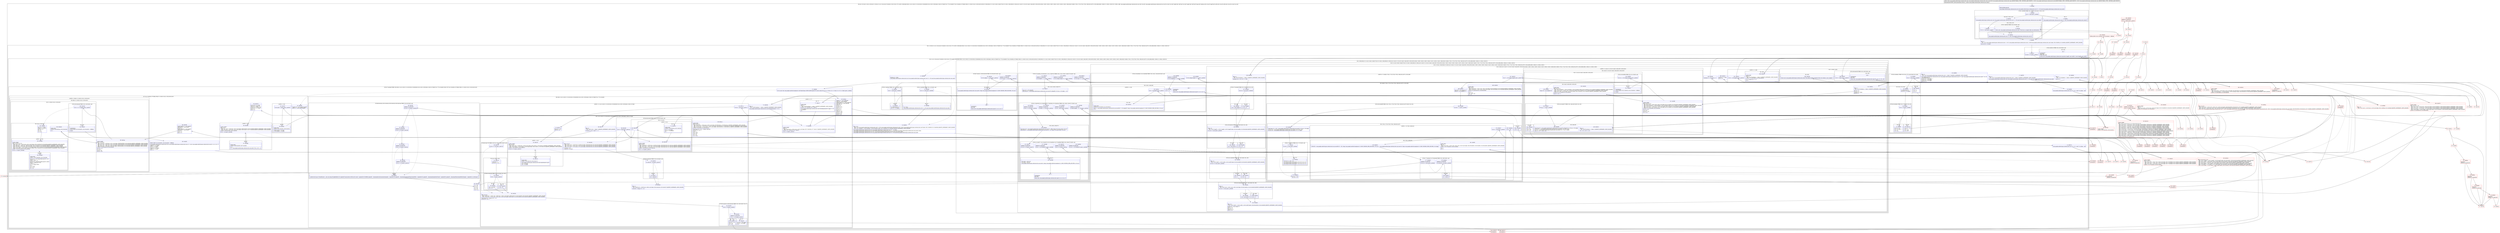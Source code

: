 digraph "CFG forcom.google.android.gms.internal.ads.zzom.zza(Lcom\/google\/android\/gms\/internal\/ads\/zzpa;Lcom\/google\/android\/gms\/internal\/ads\/zzok;Lcom\/google\/android\/gms\/internal\/ads\/zznr;)Lcom\/google\/android\/gms\/internal\/ads\/zzpc;" {
subgraph cluster_Region_712485368 {
label = "R(4:0|(1:2)(2:6|(2:(1:9)|(1:10)))|3|(2:(1:235)|(12:11|(1:13)|14|15|17|18|20|(1:22)|(2:25|(1:27)(1:46))(1:206)|36|(6:38|(11:41|(1:43)|(2:(1:51)|52)|53|(1:55)|56|59|(2:61|(1:63)(1:205))|64|(1:204)(1:67)|68)|72|(1:77)|(1:84)|85)(7:91|(1:94)|95|(1:97)|98|(2:99|(2:(1:218)|(3:101|(1:103)|104)))|105)|(2:(2:90|236)|(2:(2:112|(2:120|(2:128|237)))|(2:(3:133|(1:136)|238)|(13:139|141|(2:142|(2:(1:221)|(3:144|(2:146|149)(1:203)|150)))|156|(1:158)(1:183)|(1:160)(1:184)|(1:162)(1:185)|(1:164)(1:186)|165|(3:168|(5:170|(1:172)|173|(3:176|(1:180)|181)|187)(1:202)|188)|189|(1:196)|(2:(1:239)|(1:200))))))))) | DECL_VAR: com.google.android.gms.internal.ads.zzoo null, int null, com.google.android.gms.internal.ads.zzst null, int null, int null, long[] null, int[] null, int null, long[] null, int[] null, long null, boolean null, int null, long[] null, int[] null, int null, int[] null, int null, int null, int null\l";
node [shape=record,color=blue];
Node_0 [shape=record,label="{0\:\ 0x0000|MTH_ENTER_BLOCK\l|com.google.android.gms.internal.ads.zzol com.google.android.gms.internal.ads.zzol r3 = r34.zzay(com.google.android.gms.internal.ads.zzoj.zzalw)\l}"];
subgraph cluster_IfRegion_1961831278 {
label = "IF [B:1:0x0008] THEN: R(1:2) ELSE: R(2:6|(2:(1:9)|(1:10)))";
node [shape=record,color=blue];
Node_1 [shape=record,label="{1\:\ 0x0008|if (r3 != null) goto L_0x000a\l}"];
subgraph cluster_Region_840078583 {
label = "R(1:2)";
node [shape=record,color=blue];
Node_2 [shape=record,label="{2\:\ 0x000a|com.google.android.gms.internal.ads.zzoq r2 = new com.google.android.gms.internal.ads.zzoq(r3)\l}"];
}
subgraph cluster_Region_1125926680 {
label = "R(2:6|(2:(1:9)|(1:10)))";
node [shape=record,color=blue];
Node_6 [shape=record,label="{6\:\ 0x0028|com.google.android.gms.internal.ads.zzol com.google.android.gms.internal.ads.zzol r3 = r34.zzay(com.google.android.gms.internal.ads.zzoj.zzbdd)\l}"];
subgraph cluster_Region_1025648268 {
label = "R(2:(1:9)|(1:10))";
node [shape=record,color=blue];
subgraph cluster_IfRegion_1412636394 {
label = "IF [B:7:0x0030] THEN: R(1:9) ELSE: null";
node [shape=record,color=blue];
Node_7 [shape=record,label="{7\:\ 0x0030|if (r3 == null) goto L_0x0032\l}"];
subgraph cluster_Region_276182781 {
label = "R(1:9)";
node [shape=record,color=blue];
Node_9 [shape=record,label="{9\:\ 0x0039|throw new com.google.android.gms.internal.ads.zzlm(\"Track has no sample table size information\")\l}"];
}
}
subgraph cluster_Region_1502280537 {
label = "R(1:10)";
node [shape=record,color=blue];
Node_10 [shape=record,label="{10\:\ 0x003a|com.google.android.gms.internal.ads.zzor r2 = new com.google.android.gms.internal.ads.zzor(r3)\l}"];
}
}
}
}
Node_3 [shape=record,label="{3\:\ 0x000f|PHI: r2 \l  PHI: (r2v4 com.google.android.gms.internal.ads.zzoo) = (r2v2 com.google.android.gms.internal.ads.zzoo), (r2v68 com.google.android.gms.internal.ads.zzoo) binds: [B:10:0x003a, B:2:0x000a] A[DONT_GENERATE, DONT_INLINE]\l|int int r28 = r2.zzim()\l}"];
subgraph cluster_Region_267835697 {
label = "R(2:(1:235)|(12:11|(1:13)|14|15|17|18|20|(1:22)|(2:25|(1:27)(1:46))(1:206)|36|(6:38|(11:41|(1:43)|(2:(1:51)|52)|53|(1:55)|56|59|(2:61|(1:63)(1:205))|64|(1:204)(1:67)|68)|72|(1:77)|(1:84)|85)(7:91|(1:94)|95|(1:97)|98|(2:99|(2:(1:218)|(3:101|(1:103)|104)))|105)|(2:(2:90|236)|(2:(2:112|(2:120|(2:128|237)))|(2:(3:133|(1:136)|238)|(13:139|141|(2:142|(2:(1:221)|(3:144|(2:146|149)(1:203)|150)))|156|(1:158)(1:183)|(1:160)(1:184)|(1:162)(1:185)|(1:164)(1:186)|165|(3:168|(5:170|(1:172)|173|(3:176|(1:180)|181)|187)(1:202)|188)|189|(1:196)|(2:(1:239)|(1:200))))))))";
node [shape=record,color=blue];
subgraph cluster_IfRegion_2140760499 {
label = "IF [B:4:0x0013] THEN: R(1:235) ELSE: null";
node [shape=record,color=blue];
Node_4 [shape=record,label="{4\:\ 0x0013|if (r28 == 0) goto L_0x0015\l}"];
subgraph cluster_Region_1359152830 {
label = "R(1:235)";
node [shape=record,color=blue];
Node_235 [shape=record,label="{235\:\ ?|SYNTHETIC\lRETURN\lORIG_RETURN\l|return new com.google.android.gms.internal.ads.zzpc(new long[0], new int[0], 0, new long[0], new int[0])\l}"];
}
}
subgraph cluster_Region_682234715 {
label = "R(12:11|(1:13)|14|15|17|18|20|(1:22)|(2:25|(1:27)(1:46))(1:206)|36|(6:38|(11:41|(1:43)|(2:(1:51)|52)|53|(1:55)|56|59|(2:61|(1:63)(1:205))|64|(1:204)(1:67)|68)|72|(1:77)|(1:84)|85)(7:91|(1:94)|95|(1:97)|98|(2:99|(2:(1:218)|(3:101|(1:103)|104)))|105)|(2:(2:90|236)|(2:(2:112|(2:120|(2:128|237)))|(2:(3:133|(1:136)|238)|(13:139|141|(2:142|(2:(1:221)|(3:144|(2:146|149)(1:203)|150)))|156|(1:158)(1:183)|(1:160)(1:184)|(1:162)(1:185)|(1:164)(1:186)|165|(3:168|(5:170|(1:172)|173|(3:176|(1:180)|181)|187)(1:202)|188)|189|(1:196)|(2:(1:239)|(1:200)))))))";
node [shape=record,color=blue];
Node_11 [shape=record,label="{11\:\ 0x0040|boolean r4 = false\lcom.google.android.gms.internal.ads.zzol com.google.android.gms.internal.ads.zzol r3 = r34.zzay(com.google.android.gms.internal.ads.zzoj.zzalx)\l}"];
subgraph cluster_IfRegion_539082372 {
label = "IF [B:12:0x0049] THEN: R(1:13) ELSE: null";
node [shape=record,color=blue];
Node_12 [shape=record,label="{12\:\ 0x0049|if (r3 == null) goto L_0x004b\l}"];
subgraph cluster_Region_278960572 {
label = "R(1:13)";
node [shape=record,color=blue];
Node_13 [shape=record,label="{13\:\ 0x004b|r4 = true\lcom.google.android.gms.internal.ads.zzol r3 = r34.zzay(com.google.android.gms.internal.ads.zzoj.zzaly)\l}"];
}
}
Node_14 [shape=record,label="{14\:\ 0x0054|PHI: r3 r4 \l  PHI: (r3v5 com.google.android.gms.internal.ads.zzol) = (r3v4 com.google.android.gms.internal.ads.zzol), (r3v55 com.google.android.gms.internal.ads.zzol) binds: [B:12:0x0049, B:13:0x004b] A[DONT_GENERATE, DONT_INLINE]\l  PHI: (r4v1 boolean) = (r4v0 boolean), (r4v40 boolean) binds: [B:12:0x0049, B:13:0x004b] A[DONT_GENERATE, DONT_INLINE]\l|com.google.android.gms.internal.ads.zzst com.google.android.gms.internal.ads.zzst r6 = r3.zzbea\lcom.google.android.gms.internal.ads.zzst com.google.android.gms.internal.ads.zzst r7 = r34.zzay(com.google.android.gms.internal.ads.zzoj.zzalv).zzbea\lcom.google.android.gms.internal.ads.zzst r29 = r34.zzay(com.google.android.gms.internal.ads.zzoj.zzals).zzbea\lcom.google.android.gms.internal.ads.zzol com.google.android.gms.internal.ads.zzol r3 = r34.zzay(com.google.android.gms.internal.ads.zzoj.zzalt)\l}"];
Node_15 [shape=record,label="{15\:\ 0x0074|com.google.android.gms.internal.ads.zzst r3 = r3 != null ? r3.zzbea : null\l}"];
Node_17 [shape=record,label="{17\:\ 0x0078|PHI: r3 \l  PHI: (r3v13 com.google.android.gms.internal.ads.zzst) =  binds: [] A[DONT_GENERATE, DONT_INLINE]\l|com.google.android.gms.internal.ads.zzol com.google.android.gms.internal.ads.zzol r5 = r34.zzay(com.google.android.gms.internal.ads.zzoj.zzalu)\l}"];
Node_18 [shape=record,label="{18\:\ 0x0080|com.google.android.gms.internal.ads.zzst r5 = r5 != null ? r5.zzbea : null\l}"];
Node_20 [shape=record,label="{20\:\ 0x0084|PHI: r5 \l  PHI: (r5v3 com.google.android.gms.internal.ads.zzst) =  binds: [] A[DONT_GENERATE, DONT_INLINE]\l|com.google.android.gms.internal.ads.zzon com.google.android.gms.internal.ads.zzon r0 = new com.google.android.gms.internal.ads.zzon(r7, r6, r4)\lr29.setPosition(12)\lint int r23 = r29.zzgg() \- 1\lint int r22 = r29.zzgg()\lint int r19 = r29.zzgg()\lint r13 = 0\l}"];
subgraph cluster_IfRegion_327533268 {
label = "IF [B:21:0x00a4] THEN: R(1:22) ELSE: null";
node [shape=record,color=blue];
Node_21 [shape=record,label="{21\:\ 0x00a4|if (r5 != null) goto L_0x00a6\l}"];
subgraph cluster_Region_1311565084 {
label = "R(1:22)";
node [shape=record,color=blue];
Node_22 [shape=record,label="{22\:\ 0x00a6|r5.setPosition(12)\lint r13 = r5.zzgg()\l}"];
}
}
subgraph cluster_IfRegion_356687764 {
label = "IF [B:24:0x00b1] THEN: R(2:25|(1:27)(1:46)) ELSE: R(1:206)";
node [shape=record,color=blue];
Node_24 [shape=record,label="{24\:\ 0x00b1|if (r3 != null) goto L_0x00b3\l}"];
subgraph cluster_Region_20679161 {
label = "R(2:25|(1:27)(1:46))";
node [shape=record,color=blue];
Node_25 [shape=record,label="{25\:\ 0x00b3|r3.setPosition(12)\lint int r4 = r3.zzgg()\l}"];
subgraph cluster_IfRegion_1622255807 {
label = "IF [B:26:0x00bc] THEN: R(1:27) ELSE: R(1:46)";
node [shape=record,color=blue];
Node_26 [shape=record,label="{26\:\ 0x00bc|if (r4 \> 0) goto L_0x00be\l}"];
subgraph cluster_Region_751026884 {
label = "R(1:27)";
node [shape=record,color=blue];
Node_27 [shape=record,label="{27\:\ 0x00be|int r32 = r4\lr4 = r3.zzgg() \- 1\lr6 = r3\lr3 = r32\l}"];
}
subgraph cluster_Region_1407916294 {
label = "R(1:46)";
node [shape=record,color=blue];
Node_46 [shape=record,label="{46\:\ 0x013e|int r32 = r4\lr4 = \-1\lr6 = null\lr3 = r32\l}"];
}
}
}
subgraph cluster_Region_305811768 {
label = "R(1:206)";
node [shape=record,color=blue];
Node_206 [shape=record,label="{206\:\ 0x055d|r4 = \-1\lr6 = r3\lr3 = 0\l}"];
}
}
Node_36 [shape=record,label="{36\:\ 0x00e5|PHI: r7 \l  PHI: (r7v3 boolean) =  binds: [] A[DONT_GENERATE, DONT_INLINE]\l|int r8 = 0\l}"];
subgraph cluster_IfRegion_815614408 {
label = "IF [B:37:0x00e8] THEN: R(6:38|(11:41|(1:43)|(2:(1:51)|52)|53|(1:55)|56|59|(2:61|(1:63)(1:205))|64|(1:204)(1:67)|68)|72|(1:77)|(1:84)|85) ELSE: R(7:91|(1:94)|95|(1:97)|98|(2:99|(2:(1:218)|(3:101|(1:103)|104)))|105)";
node [shape=record,color=blue];
Node_37 [shape=record,label="{37\:\ 0x00e8|if ((r2.zzio() && com.google.android.exoplayer2.util.MimeTypes.AUDIO_RAW.equals(r33.zzaue.zzatq) && r23 == 0 && r13 == 0 && r3 == 0) == false) goto L_0x00ea\l}"];
subgraph cluster_Region_1578948063 {
label = "R(6:38|(11:41|(1:43)|(2:(1:51)|52)|53|(1:55)|56|59|(2:61|(1:63)(1:205))|64|(1:204)(1:67)|68)|72|(1:77)|(1:84)|85)";
node [shape=record,color=blue];
Node_38 [shape=record,label="{38\:\ 0x00ea|long[] r17 = new long[r28]\lint[] r16 = new int[r28]\llong[] long[] r15 = new long[r28]\lint[] int[] r14 = new int[r28]\llong r20 = 0\lint r9 = 0\lint r24 = 0\lint r25 = r22\lint r7 = 0\lint r18 = r3\lint r3 = 0\llong r12 = 0\lint r10 = r19\lint r11 = r23\lint r19 = r4\lint r4 = r13\l}"];
subgraph cluster_LoopRegion_303322296 {
label = "LOOP:0: (11:41|(1:43)|(2:(1:51)|52)|53|(1:55)|56|59|(2:61|(1:63)(1:205))|64|(1:204)(1:67)|68)";
node [shape=record,color=blue];
Node_40 [shape=record,label="{40\:\ 0x011a|if (r24 \< r28) goto L_0x011c\l}"];
subgraph cluster_Region_143938950 {
label = "R(11:41|(1:43)|(2:(1:51)|52)|53|(1:55)|56|59|(2:61|(1:63)(1:205))|64|(1:204)(1:67)|68)";
node [shape=record,color=blue];
Node_41 [shape=record,label="{41\:\ 0x011c|long r22 = r20\lint r20 = r9\l}"];
subgraph cluster_LoopRegion_1671831575 {
label = "LOOP:1: (1:43)";
node [shape=record,color=blue];
Node_42 [shape=record,label="{42\:\ 0x0120|LOOP_START\lPHI: r20 r22 \l  PHI: (r20v7 int) = (r20v6 int), (r20v10 int) binds: [B:41:0x011c, B:43:0x0122] A[DONT_GENERATE, DONT_INLINE]\l  PHI: (r22v6 long) = (r22v5 long), (r22v8 long) binds: [B:41:0x011c, B:43:0x0122] A[DONT_GENERATE, DONT_INLINE]\lLOOP:1: B:42:0x0120\-\>B:43:0x0122\l|if (r20 == 0) goto L_0x0122\l}"];
subgraph cluster_Region_674959813 {
label = "R(1:43)";
node [shape=record,color=blue];
Node_43 [shape=record,label="{43\:\ 0x0122|LOOP_END\lLOOP:1: B:42:0x0120\-\>B:43:0x0122\l|com.google.android.gms.internal.ads.zzsk.checkState(r0.zzil())\lr22 = r0.zzajx\lr20 = r0.zzbei\l}"];
}
}
subgraph cluster_IfRegion_2093734911 {
label = "IF [B:48:0x0148] THEN: R(2:(1:51)|52) ELSE: null";
node [shape=record,color=blue];
Node_48 [shape=record,label="{48\:\ 0x0148|if (r5 != null) goto L_0x014a\l}"];
subgraph cluster_Region_572645446 {
label = "R(2:(1:51)|52)";
node [shape=record,color=blue];
subgraph cluster_LoopRegion_411717933 {
label = "LOOP:2: (1:51)";
node [shape=record,color=blue];
Node_49 [shape=record,label="{49\:\ 0x014a|LOOP_START\lPHI: r3 r4 r7 \l  PHI: (r3v48 int) = (r3v34 int), (r3v49 int) binds: [B:48:0x0148, B:51:0x014e] A[DONT_GENERATE, DONT_INLINE]\l  PHI: (r4v33 int) = (r4v21 int), (r4v34 int) binds: [B:48:0x0148, B:51:0x014e] A[DONT_GENERATE, DONT_INLINE]\l  PHI: (r7v13 int) = (r7v10 int), (r7v15 int) binds: [B:48:0x0148, B:51:0x014e] A[DONT_GENERATE, DONT_INLINE]\lLOOP:2: B:49:0x014a\-\>B:51:0x014e\l|if (r7 == 0) goto L_0x014c\l}"];
subgraph cluster_Region_1010366159 {
label = "R(1:51)";
node [shape=record,color=blue];
Node_51 [shape=record,label="{51\:\ 0x014e|LOOP_END\lLOOP:2: B:49:0x014a\-\>B:51:0x014e\l|int r7 = r5.zzgg()\lint r3 = r5.readInt()\lr4\-\-\l}"];
}
}
Node_52 [shape=record,label="{52\:\ 0x0159|r7\-\-\l}"];
}
}
Node_53 [shape=record,label="{53\:\ 0x015b|PHI: r3 r4 r7 \l  PHI: (r3v47 int) = (r3v34 int), (r3v48 int) binds: [B:48:0x0148, B:52:0x0159] A[DONT_GENERATE, DONT_INLINE]\l  PHI: (r4v32 int) = (r4v21 int), (r4v33 int) binds: [B:48:0x0148, B:52:0x0159] A[DONT_GENERATE, DONT_INLINE]\l  PHI: (r7v12 int) = (r7v10 int), (r7v14 int) binds: [B:48:0x0148, B:52:0x0159] A[DONT_GENERATE, DONT_INLINE]\l|r17[r24] = r22\lr16[r24] = r2.zzin()\l}"];
subgraph cluster_IfRegion_1703195099 {
label = "IF [B:54:0x0165] THEN: R(1:55) ELSE: null";
node [shape=record,color=blue];
Node_54 [shape=record,label="{54\:\ 0x0165|if (r16[r24] \> r8) goto L_0x0167\l}"];
subgraph cluster_Region_1664334263 {
label = "R(1:55)";
node [shape=record,color=blue];
Node_55 [shape=record,label="{55\:\ 0x0167|r8 = r16[r24]\l}"];
}
}
Node_56 [shape=record,label="{56\:\ 0x0169|PHI: r8 \l  PHI: (r8v60 int) = (r8v59 int), (r8v61 int) binds: [B:54:0x0165, B:55:0x0167] A[DONT_GENERATE, DONT_INLINE]\l|r15[r24] = ((long) r3) + r12\l}"];
Node_59 [shape=record,label="{59\:\ 0x0173|PHI: r9 \l  PHI: (r9v22 int) =  binds: [] A[DONT_GENERATE, DONT_INLINE]\l|r14[r24] = r6 == null ? 1 : 0\l}"];
subgraph cluster_IfRegion_1971037775 {
label = "IF [B:60:0x0179] THEN: R(2:61|(1:63)(1:205)) ELSE: null";
node [shape=record,color=blue];
Node_60 [shape=record,label="{60\:\ 0x0179|if (r24 == r19) goto L_0x017b\l}"];
subgraph cluster_Region_1096994291 {
label = "R(2:61|(1:63)(1:205))";
node [shape=record,color=blue];
Node_61 [shape=record,label="{61\:\ 0x017b|r14[r24] = 1\lint int r9 = r18 \- 1\l}"];
subgraph cluster_IfRegion_457500333 {
label = "IF [B:62:0x0180] THEN: R(1:63) ELSE: R(1:205)";
node [shape=record,color=blue];
Node_62 [shape=record,label="{62\:\ 0x0180|if (r9 \> 0) goto L_0x0182\l}"];
subgraph cluster_Region_537941770 {
label = "R(1:63)";
node [shape=record,color=blue];
Node_63 [shape=record,label="{63\:\ 0x0182|r19 = r6.zzgg() \- 1\lr18 = r9\l}"];
}
subgraph cluster_Region_141672853 {
label = "R(1:205)";
node [shape=record,color=blue];
Node_205 [shape=record,label="{205\:\ 0x0559|r18 = r9\l}"];
}
}
}
}
Node_64 [shape=record,label="{64\:\ 0x018c|PHI: r18 r19 \l  PHI: (r18v8 int) = (r18v7 int), (r18v9 int), (r18v12 int) binds: [B:60:0x0179, B:205:0x0559, B:63:0x0182] A[DONT_GENERATE, DONT_INLINE]\l  PHI: (r19v4 int) = (r19v3 int), (r19v3 int), (r19v5 int) binds: [B:60:0x0179, B:205:0x0559, B:63:0x0182] A[DONT_GENERATE, DONT_INLINE]\l|long long r26 = ((long) r10) + r12\lint int r9 = r25 \- 1\l}"];
subgraph cluster_IfRegion_1196919609 {
label = "IF [B:65:0x0193, B:66:0x0195] THEN: R(1:204) ELSE: R(1:67)";
node [shape=record,color=blue];
Node_65 [shape=record,label="{65\:\ 0x0193|if (r9 != 0) goto L_0x0552\l}"];
Node_66 [shape=record,label="{66\:\ 0x0195|ADDED_TO_REGION\l|if (r11 \<= 0) goto L_0x0552\l}"];
subgraph cluster_Region_228499614 {
label = "R(1:204)";
node [shape=record,color=blue];
Node_204 [shape=record,label="{204\:\ 0x0552|int r32 = r10\lr10 = r9\lr9 = r32\l}"];
}
subgraph cluster_Region_1837791669 {
label = "R(1:67)";
node [shape=record,color=blue];
Node_67 [shape=record,label="{67\:\ 0x0197|int r10 = r29.zzgg()\lint r9 = r29.zzgg()\lr11\-\-\l}"];
}
}
Node_68 [shape=record,label="{68\:\ 0x01a1|LOOP_END\lPHI: r9 r10 r11 \l  PHI: (r9v25 int) = (r9v24 int), (r9v27 int) binds: [B:209:0x01a1, B:208:0x01a1] A[DONT_GENERATE, DONT_INLINE]\l  PHI: (r10v45 int) = (r10v44 int), (r10v47 int) binds: [B:209:0x01a1, B:208:0x01a1] A[DONT_GENERATE, DONT_INLINE]\l  PHI: (r11v13 int) = (r11v12 int), (r11v14 int) binds: [B:209:0x01a1, B:208:0x01a1] A[DONT_GENERATE, DONT_INLINE]\lLOOP:0: B:39:0x0116\-\>B:68:0x01a1\l|long long r22 = r22 + ((long) r16[r24])\lint int r13 = r20 \- 1\lr24++\lr20 = r22\lr25 = r10\lr10 = r9\lr9 = r13\lr12 = r26\l}"];
}
}
Node_72 [shape=record,label="{72\:\ 0x01bb|PHI: r2 \l  PHI: (r2v60 boolean) =  binds: [] A[DONT_GENERATE, DONT_INLINE]\l|com.google.android.gms.internal.ads.zzsk.checkArgument(r7 == 0)\l}"];
subgraph cluster_LoopRegion_1101829935 {
label = "LOOP:3: (1:77)";
node [shape=record,color=blue];
Node_73 [shape=record,label="{73\:\ 0x01be|LOOP_START\lPHI: r4 \l  PHI: (r4v22 int) = (r4v21 int), (r4v31 int) binds: [B:72:0x01bb, B:77:0x01c7] A[DONT_GENERATE, DONT_INLINE]\lLOOP:3: B:73:0x01be\-\>B:77:0x01c7\l|if (r4 \> 0) goto L_0x01c0\l}"];
subgraph cluster_Region_18219262 {
label = "R(1:77)";
node [shape=record,color=blue];
Node_77 [shape=record,label="{77\:\ 0x01c7|LOOP_END\lPHI: r2 \l  PHI: (r2v64 boolean) =  binds: [] A[DONT_GENERATE, DONT_INLINE]\lLOOP:3: B:73:0x01be\-\>B:77:0x01c7\l|com.google.android.gms.internal.ads.zzsk.checkArgument(r5.zzgg() == 0)\lr5.readInt()\lr4\-\-\l}"];
}
}
subgraph cluster_IfRegion_905047067 {
label = "IF [B:80:0x01d4, B:81:0x01d6, B:82:0x01d8, B:83:0x01da] THEN: R(1:84) ELSE: null";
node [shape=record,color=blue];
Node_80 [shape=record,label="{80\:\ 0x01d4|ADDED_TO_REGION\l|if (r18 == 0) goto L_0x01d6\l}"];
Node_81 [shape=record,label="{81\:\ 0x01d6|ADDED_TO_REGION\l|if (r25 == 0) goto L_0x01d8\l}"];
Node_82 [shape=record,label="{82\:\ 0x01d8|ADDED_TO_REGION\l|if (r9 == 0) goto L_0x01da\l}"];
Node_83 [shape=record,label="{83\:\ 0x01da|ADDED_TO_REGION\l|if (r11 == 0) goto L_0x0226\l}"];
subgraph cluster_Region_1600774209 {
label = "R(1:84)";
node [shape=record,color=blue];
Node_84 [shape=record,label="{84\:\ 0x01dc|android.util.Log.w(\"AtomParsers\", new java.lang.StringBuilder(215).append(\"Inconsistent stbl box for track \").append(r33.f2488id).append(\": remainingSynchronizationSamples \").append(r18).append(\", remainingSamplesAtTimestampDelta \").append(r25).append(\", remainingSamplesInChunk \").append(r9).append(\", remainingTimestampDeltaChanges \").append(r11).toString())\l}"];
}
}
Node_85 [shape=record,label="{85\:\ 0x0226|r7 = r14\lr6 = r15\lr5 = r8\lr4 = r16\lr3 = r17\lr14 = r12\l}"];
}
subgraph cluster_Region_168637214 {
label = "R(7:91|(1:94)|95|(1:97)|98|(2:99|(2:(1:218)|(3:101|(1:103)|104)))|105)";
node [shape=record,color=blue];
Node_91 [shape=record,label="{91\:\ 0x024b|long[] r16 = new long[r0.length]\lint[] r17 = new int[r0.length]\l}"];
subgraph cluster_LoopRegion_1903698462 {
label = "LOOP:4: (1:94)";
node [shape=record,color=blue];
Node_93 [shape=record,label="{93\:\ 0x025f|if (r0.zzil() != false) goto L_0x0261\l}"];
subgraph cluster_Region_1079561535 {
label = "R(1:94)";
node [shape=record,color=blue];
Node_94 [shape=record,label="{94\:\ 0x0261|LOOP_END\lLOOP:4: B:92:0x025b\-\>B:94:0x0261\l|r16[r0.index] = r0.zzajx\lr17[r0.index] = r0.zzbei\l}"];
}
}
Node_95 [shape=record,label="{95\:\ 0x0276|int int r18 = r2.zzin()\llong r20 = (long) r19\lint int r19 = 8192 \/ r18\lint int r4 = r17.length\lint r2 = 0\lint r5 = 0\l}"];
subgraph cluster_LoopRegion_1586233184 {
label = "LOOP:5: (1:97)";
node [shape=record,color=blue];
Node_96 [shape=record,label="{96\:\ 0x0289|LOOP_START\lPHI: r2 r5 \l  PHI: (r2v7 int) = (r2v6 int), (r2v12 int) binds: [B:95:0x0276, B:97:0x028b] A[DONT_GENERATE, DONT_INLINE]\l  PHI: (r5v5 int) = (r5v4 int), (r5v13 int) binds: [B:95:0x0276, B:97:0x028b] A[DONT_GENERATE, DONT_INLINE]\lLOOP:5: B:96:0x0289\-\>B:97:0x028b\l|if (r2 \< r4) goto L_0x028b\l}"];
subgraph cluster_Region_874871412 {
label = "R(1:97)";
node [shape=record,color=blue];
Node_97 [shape=record,label="{97\:\ 0x028b|LOOP_END\lLOOP:5: B:96:0x0289\-\>B:97:0x028b\l|r2++\lr5 = com.google.android.gms.internal.ads.zzsy.zzb(r17[r2], r19) + r5\l}"];
}
}
Node_98 [shape=record,label="{98\:\ 0x0298|long[] long[] r3 = new long[r5]\lint[] int[] r4 = new int[r5]\lint r9 = 0\llong[] long[] r6 = new long[r5]\lint[] int[] r7 = new int[r5]\lint r8 = 0\lint r5 = 0\lint r2 = 0\l}"];
subgraph cluster_LoopRegion_2100911188 {
label = "LOOP:6: (2:99|(2:(1:218)|(3:101|(1:103)|104)))";
node [shape=record,color=blue];
subgraph cluster_Region_1105381407 {
label = "R(2:99|(2:(1:218)|(3:101|(1:103)|104)))";
node [shape=record,color=blue];
Node_99 [shape=record,label="{99\:\ 0x02aa|LOOP_START\lPHI: r2 r5 r8 r9 \l  PHI: (r2v9 int) = (r2v8 int), (r2v11 int) binds: [B:98:0x0298, B:104:0x02e8] A[DONT_GENERATE, DONT_INLINE]\l  PHI: (r5v7 int) = (r5v6 int), (r5v11 int) binds: [B:98:0x0298, B:104:0x02e8] A[DONT_GENERATE, DONT_INLINE]\l  PHI: (r8v2 int) = (r8v1 int), (r8v6 int) binds: [B:98:0x0298, B:104:0x02e8] A[DONT_GENERATE, DONT_INLINE]\l  PHI: (r9v1 int) = (r9v0 int), (r9v4 int) binds: [B:98:0x0298, B:104:0x02e8] A[DONT_GENERATE, DONT_INLINE]\lLOOP:6: B:99:0x02aa\-\>B:104:0x02e8\l|int r32 = r5\lr5 = r9\lint r9 = r8\lint r8 = r32\l}"];
subgraph cluster_Region_1549356240 {
label = "R(2:(1:218)|(3:101|(1:103)|104))";
node [shape=record,color=blue];
subgraph cluster_IfRegion_1243976518 {
label = "IF [B:100:0x02ad] THEN: R(1:218) ELSE: null";
node [shape=record,color=blue];
Node_100 [shape=record,label="{100\:\ 0x02ad|if (r2 \>= r17.length) goto L_0x02f1\l}"];
subgraph cluster_Region_1709127995 {
label = "R(1:218)";
node [shape=record,color=blue];
Node_218 [shape=record,label="{218\:\ 0x02f1|SYNTHETIC\lEDGE_INSN: B:218:0x02f1\-\>B:105:0x02f1 ?: BREAK  \l|break\l}"];
}
}
subgraph cluster_Region_1066235818 {
label = "R(3:101|(1:103)|104)";
node [shape=record,color=blue];
Node_101 [shape=record,label="{101\:\ 0x02af|int r14 = r17[r2]\llong r12 = r16[r2]\lint r32 = r8\lr8 = r9\lr9 = r5\lr5 = r32\l}"];
subgraph cluster_LoopRegion_658234566 {
label = "LOOP:7: (1:103)";
node [shape=record,color=blue];
Node_102 [shape=record,label="{102\:\ 0x02b9|LOOP_START\lPHI: r5 r8 r9 r12 r14 \l  PHI: (r5v11 int) = (r5v10 int), (r5v12 int) binds: [B:101:0x02af, B:103:0x02bb] A[DONT_GENERATE, DONT_INLINE]\l  PHI: (r8v6 int) = (r8v5 int), (r8v8 int) binds: [B:101:0x02af, B:103:0x02bb] A[DONT_GENERATE, DONT_INLINE]\l  PHI: (r9v4 int) = (r9v3 int), (r9v8 int) binds: [B:101:0x02af, B:103:0x02bb] A[DONT_GENERATE, DONT_INLINE]\l  PHI: (r12v3 long) = (r12v2 long), (r12v4 long) binds: [B:101:0x02af, B:103:0x02bb] A[DONT_GENERATE, DONT_INLINE]\l  PHI: (r14v2 int) = (r14v1 int), (r14v3 int) binds: [B:101:0x02af, B:103:0x02bb] A[DONT_GENERATE, DONT_INLINE]\lLOOP:7: B:102:0x02b9\-\>B:103:0x02bb\l|if (r14 \> 0) goto L_0x02bb\l}"];
subgraph cluster_Region_183499184 {
label = "R(1:103)";
node [shape=record,color=blue];
Node_103 [shape=record,label="{103\:\ 0x02bb|LOOP_END\lLOOP:7: B:102:0x02b9\-\>B:103:0x02bb\l|int int r22 = java.lang.Math.min(r19, r14)\lr3[r5] = r12\lr4[r5] = r18 * r22\lint int r15 = java.lang.Math.max(r9, r4[r5])\lr6[r5] = ((long) r8) * r20\lr7[r5] = 1\lr12 += (long) r4[r5]\lr5++\lr14 \-= r22\lr8 += r22\lr9 = r15\l}"];
}
}
Node_104 [shape=record,label="{104\:\ 0x02e8|LOOP_END\lLOOP:6: B:99:0x02aa\-\>B:104:0x02e8\l|r2++\l}"];
}
}
}
}
Node_105 [shape=record,label="{105\:\ 0x02f1|EDGE_INSN: B:218:0x02f1\-\>B:105:0x02f1 ?: BREAK  \l|com.google.android.gms.internal.ads.zzou com.google.android.gms.internal.ads.zzou r2 = new com.google.android.gms.internal.ads.zzou(r3, r4, r5, r6, r7)\llong[] r3 = r2.zzahq\lint[] r4 = r2.zzahp\lint r5 = r2.zzbet\llong[] r6 = r2.zzbeu\lint[] r7 = r2.zzajr\lr14 = 0\l}"];
}
}
subgraph cluster_Region_748746184 {
label = "R(2:(2:90|236)|(2:(2:112|(2:120|(2:128|237)))|(2:(3:133|(1:136)|238)|(13:139|141|(2:142|(2:(1:221)|(3:144|(2:146|149)(1:203)|150)))|156|(1:158)(1:183)|(1:160)(1:184)|(1:162)(1:185)|(1:164)(1:186)|165|(3:168|(5:170|(1:172)|173|(3:176|(1:180)|181)|187)(1:202)|188)|189|(1:196)|(2:(1:239)|(1:200))))))";
node [shape=record,color=blue];
subgraph cluster_IfRegion_466409460 {
label = "IF [B:87:0x0232, B:89:0x0238] THEN: R(2:90|236) ELSE: null";
node [shape=record,color=blue];
Node_87 [shape=record,label="{87\:\ 0x0232|if (r33.zzbgm == null) goto L_0x023a\l}"];
Node_89 [shape=record,label="{89\:\ 0x0238|ADDED_TO_REGION\l|if (r35.zzii() == true) goto L_0x023a\l}"];
subgraph cluster_Region_233125777 {
label = "R(2:90|236)";
node [shape=record,color=blue];
Node_90 [shape=record,label="{90\:\ 0x023a|com.google.android.gms.internal.ads.zzsy.zza(r6, (long) com.google.android.exoplayer2.C1260C.MICROS_PER_SECOND, r33.zzcs)\l}"];
Node_236 [shape=record,label="{236\:\ ?|SYNTHETIC\lRETURN\l|return new com.google.android.gms.internal.ads.zzpc(r3, r4, r5, r6, r7)\l}"];
}
}
subgraph cluster_Region_292540919 {
label = "R(2:(2:112|(2:120|(2:128|237)))|(2:(3:133|(1:136)|238)|(13:139|141|(2:142|(2:(1:221)|(3:144|(2:146|149)(1:203)|150)))|156|(1:158)(1:183)|(1:160)(1:184)|(1:162)(1:185)|(1:164)(1:186)|165|(3:168|(5:170|(1:172)|173|(3:176|(1:180)|181)|187)(1:202)|188)|189|(1:196)|(2:(1:239)|(1:200)))))";
node [shape=record,color=blue];
subgraph cluster_IfRegion_977954983 {
label = "IF [B:107:0x030a, B:109:0x0311, B:111:0x0315] THEN: R(2:112|(2:120|(2:128|237))) ELSE: null";
node [shape=record,color=blue];
Node_107 [shape=record,label="{107\:\ 0x030a|ADDED_TO_REGION\l|if (r33.zzbgm.length == 1) goto L_0x030c\l}"];
Node_109 [shape=record,label="{109\:\ 0x0311|ADDED_TO_REGION\l|if (r33.type == 1) goto L_0x0313\l}"];
Node_111 [shape=record,label="{111\:\ 0x0315|ADDED_TO_REGION\l|if (r6.length \>= 2) goto L_0x0317\l}"];
subgraph cluster_Region_83019836 {
label = "R(2:112|(2:120|(2:128|237)))";
node [shape=record,color=blue];
Node_112 [shape=record,label="{112\:\ 0x0317|long r16 = r33.zzbgn[0]\llong long r8 = com.google.android.gms.internal.ads.zzsy.zza(r33.zzbgm[0], r33.zzcs, r33.zzbgj) + r16\l}"];
subgraph cluster_IfRegion_1095164622 {
label = "IF [B:113:0x0338, B:115:0x033f, B:117:0x0348, B:119:0x034c] THEN: R(2:120|(2:128|237)) ELSE: null";
node [shape=record,color=blue];
Node_113 [shape=record,label="{113\:\ 0x0338|ADDED_TO_REGION\l|if (r6[0] \<= r16) goto L_0x033a\l}"];
Node_115 [shape=record,label="{115\:\ 0x033f|ADDED_TO_REGION\l|if (r16 \< r6[1]) goto L_0x0341\l}"];
Node_117 [shape=record,label="{117\:\ 0x0348|ADDED_TO_REGION\l|if (r6[r6.length \- 1] \< r8) goto L_0x034a\l}"];
Node_119 [shape=record,label="{119\:\ 0x034c|ADDED_TO_REGION\l|if (r8 \<= r14) goto L_0x034e\l}"];
subgraph cluster_Region_13188817 {
label = "R(2:120|(2:128|237))";
node [shape=record,color=blue];
Node_120 [shape=record,label="{120\:\ 0x034e|long long r16 = com.google.android.gms.internal.ads.zzsy.zza(r16 \- r6[0], (long) r33.zzaue.zzafv, r33.zzcs)\llong long r8 = com.google.android.gms.internal.ads.zzsy.zza(r14 \- r8, (long) r33.zzaue.zzafv, r33.zzcs)\l}"];
subgraph cluster_IfRegion_1821580938 {
label = "IF [B:121:0x0377, B:123:0x037d, B:125:0x0384, B:127:0x038b] THEN: R(2:128|237) ELSE: null";
node [shape=record,color=blue];
Node_121 [shape=record,label="{121\:\ 0x0377|ADDED_TO_REGION\l|if (r16 == 0) goto L_0x0379\l}"];
Node_123 [shape=record,label="{123\:\ 0x037d|ADDED_TO_REGION\l|if (r8 == 0) goto L_0x03aa\l}"];
Node_125 [shape=record,label="{125\:\ 0x0384|ADDED_TO_REGION\l|if (r16 \<= 2147483647L) goto L_0x0386\l}"];
Node_127 [shape=record,label="{127\:\ 0x038b|ADDED_TO_REGION\l|if (r8 \<= 2147483647L) goto L_0x038d\l}"];
subgraph cluster_Region_2125629452 {
label = "R(2:128|237)";
node [shape=record,color=blue];
Node_128 [shape=record,label="{128\:\ 0x038d|r35.zzaty = (int) r16\lr35.zzatz = (int) r8\lcom.google.android.gms.internal.ads.zzsy.zza(r6, (long) com.google.android.exoplayer2.C1260C.MICROS_PER_SECOND, r33.zzcs)\l}"];
Node_237 [shape=record,label="{237\:\ ?|SYNTHETIC\lRETURN\l|return new com.google.android.gms.internal.ads.zzpc(r3, r4, r5, r6, r7)\l}"];
}
}
}
}
}
}
subgraph cluster_Region_1204054893 {
label = "R(2:(3:133|(1:136)|238)|(13:139|141|(2:142|(2:(1:221)|(3:144|(2:146|149)(1:203)|150)))|156|(1:158)(1:183)|(1:160)(1:184)|(1:162)(1:185)|(1:164)(1:186)|165|(3:168|(5:170|(1:172)|173|(3:176|(1:180)|181)|187)(1:202)|188)|189|(1:196)|(2:(1:239)|(1:200))))";
node [shape=record,color=blue];
subgraph cluster_IfRegion_1664718267 {
label = "IF [B:130:0x03b0, B:132:0x03bd] THEN: R(3:133|(1:136)|238) ELSE: null";
node [shape=record,color=blue];
Node_130 [shape=record,label="{130\:\ 0x03b0|if (r33.zzbgm.length == 1) goto L_0x03b2\l}"];
Node_132 [shape=record,label="{132\:\ 0x03bd|ADDED_TO_REGION\l|if (r33.zzbgm[0] == 0) goto L_0x03bf\l}"];
subgraph cluster_Region_653026231 {
label = "R(3:133|(1:136)|238)";
node [shape=record,color=blue];
Node_133 [shape=record,label="{133\:\ 0x03bf|int r2 = 0\l}"];
subgraph cluster_LoopRegion_517730989 {
label = "LOOP:8: (1:136)";
node [shape=record,color=blue];
Node_135 [shape=record,label="{135\:\ 0x03c1|if (r2 \< r6.length) goto L_0x03c3\l}"];
subgraph cluster_Region_1770038980 {
label = "R(1:136)";
node [shape=record,color=blue];
Node_136 [shape=record,label="{136\:\ 0x03c3|LOOP_END\lLOOP:8: B:134:0x03c0\-\>B:136:0x03c3\l|r6[r2] = com.google.android.gms.internal.ads.zzsy.zza(r6[r2] \- r33.zzbgn[0], (long) com.google.android.exoplayer2.C1260C.MICROS_PER_SECOND, r33.zzcs)\lr2++\l}"];
}
}
Node_238 [shape=record,label="{238\:\ ?|SYNTHETIC\lRETURN\l|return new com.google.android.gms.internal.ads.zzpc(r3, r4, r5, r6, r7)\l}"];
}
}
subgraph cluster_Region_474621328 {
label = "R(13:139|141|(2:142|(2:(1:221)|(3:144|(2:146|149)(1:203)|150)))|156|(1:158)(1:183)|(1:160)(1:184)|(1:162)(1:185)|(1:164)(1:186)|165|(3:168|(5:170|(1:172)|173|(3:176|(1:180)|181)|187)(1:202)|188)|189|(1:196)|(2:(1:239)|(1:200)))";
node [shape=record,color=blue];
Node_139 [shape=record,label="{139\:\ 0x03e9|boolean r2 = r33.type == 1\l}"];
Node_141 [shape=record,label="{141\:\ 0x03ec|PHI: r2 \l  PHI: (r2v22 boolean) =  binds: [] A[DONT_GENERATE, DONT_INLINE]\l|int r11 = 0\lint r10 = 0\lboolean r9 = false\lint r8 = 0\l}"];
subgraph cluster_LoopRegion_213258306 {
label = "LOOP:9: (2:142|(2:(1:221)|(3:144|(2:146|149)(1:203)|150)))";
node [shape=record,color=blue];
subgraph cluster_Region_2110570449 {
label = "R(2:142|(2:(1:221)|(3:144|(2:146|149)(1:203)|150)))";
node [shape=record,color=blue];
Node_142 [shape=record,label="{142\:\ 0x03f6|LOOP_START\lPHI: r8 r9 r10 r11 \l  PHI: (r8v14 int) = (r8v13 int), (r8v32 int) binds: [B:141:0x03ec, B:150:0x0435] A[DONT_GENERATE, DONT_INLINE]\l  PHI: (r9v10 boolean) = (r9v9 boolean), (r9v15 boolean) binds: [B:141:0x03ec, B:150:0x0435] A[DONT_GENERATE, DONT_INLINE]\l  PHI: (r10v3 int) = (r10v2 int), (r10v22 int) binds: [B:141:0x03ec, B:150:0x0435] A[DONT_GENERATE, DONT_INLINE]\l  PHI: (r11v1 int) = (r11v0 int), (r11v7 int) binds: [B:141:0x03ec, B:150:0x0435] A[DONT_GENERATE, DONT_INLINE]\lLOOP:9: B:142:0x03f6\-\>B:150:0x0435\l|int r14 = r8\lr15 = r9\lint r16 = r10\lr17 = r11\l}"];
subgraph cluster_Region_1708150307 {
label = "R(2:(1:221)|(3:144|(2:146|149)(1:203)|150))";
node [shape=record,color=blue];
subgraph cluster_IfRegion_1889432414 {
label = "IF [B:143:0x03fb] THEN: R(1:221) ELSE: null";
node [shape=record,color=blue];
Node_143 [shape=record,label="{143\:\ 0x03fb|if (r14 \>= r33.zzbgm.length) goto L_0x0442\l}"];
subgraph cluster_Region_28040951 {
label = "R(1:221)";
node [shape=record,color=blue];
Node_221 [shape=record,label="{221\:\ 0x0442|SYNTHETIC\lEDGE_INSN: B:221:0x0442\-\>B:153:0x0442 ?: BREAK  \l|break\l}"];
}
}
subgraph cluster_Region_1267306563 {
label = "R(3:144|(2:146|149)(1:203)|150)";
node [shape=record,color=blue];
Node_144 [shape=record,label="{144\:\ 0x03fd|long r18 = r33.zzbgn[r14]\l}"];
subgraph cluster_IfRegion_469683236 {
label = "IF [B:145:0x0407] THEN: R(2:146|149) ELSE: R(1:203)";
node [shape=record,color=blue];
Node_145 [shape=record,label="{145\:\ 0x0407|if (r18 != \-1) goto L_0x0409\l}"];
subgraph cluster_Region_1391231976 {
label = "R(2:146|149)";
node [shape=record,color=blue];
Node_146 [shape=record,label="{146\:\ 0x0409|long long r8 = com.google.android.gms.internal.ads.zzsy.zza(r33.zzbgm[r14], r33.zzcs, r33.zzbgj)\lint int r12 = com.google.android.gms.internal.ads.zzsy.zzb(r6, r18, true, true)\lint r10 = com.google.android.gms.internal.ads.zzsy.zzb(r6, r8 + r18, r2, false)\lint r11 = r17 + (r10 \- r12)\l}"];
Node_149 [shape=record,label="{149\:\ 0x0433|PHI: r8 \l  PHI: (r8v39 boolean) =  binds: [] A[DONT_GENERATE, DONT_INLINE]\l|r9 = r15 \| (r16 != r12)\l}"];
}
subgraph cluster_Region_82349670 {
label = "R(1:203)";
node [shape=record,color=blue];
Node_203 [shape=record,label="{203\:\ 0x054b|r9 = r15\lr10 = r16\lr11 = r17\l}"];
}
}
Node_150 [shape=record,label="{150\:\ 0x0435|LOOP_END\lPHI: r9 r10 r11 \l  PHI: (r9v15 boolean) = (r9v14 boolean), (r9v16 boolean) binds: [B:223:0x0435, B:222:0x0435] A[DONT_GENERATE, DONT_INLINE]\l  PHI: (r10v22 int) = (r10v21 int), (r10v26 int) binds: [B:223:0x0435, B:222:0x0435] A[DONT_GENERATE, DONT_INLINE]\l  PHI: (r11v7 int) = (r11v6 int), (r11v9 int) binds: [B:223:0x0435, B:222:0x0435] A[DONT_GENERATE, DONT_INLINE]\lLOOP:9: B:142:0x03f6\-\>B:150:0x0435\l|int r8 = r14 + 1\l}"];
}
}
}
}
Node_156 [shape=record,label="{156\:\ 0x0449|PHI: r8 \l  PHI: (r8v18 boolean) =  binds: [] A[DONT_GENERATE, DONT_INLINE]\l|boolean r24 = r15 \| (r17 != r28)\l}"];
subgraph cluster_IfRegion_753164172 {
label = "IF [B:157:0x044b] THEN: R(1:158) ELSE: R(1:183)";
node [shape=record,color=blue];
Node_157 [shape=record,label="{157\:\ 0x044b|if (r24 == true) goto L_0x044d\l}"];
subgraph cluster_Region_809846933 {
label = "R(1:158)";
node [shape=record,color=blue];
Node_158 [shape=record,label="{158\:\ 0x044d|r23 = new long[r17]\l}"];
}
subgraph cluster_Region_1010368397 {
label = "R(1:183)";
node [shape=record,color=blue];
Node_183 [shape=record,label="{183\:\ 0x04fb|r23 = r3\l}"];
}
}
subgraph cluster_IfRegion_914340709 {
label = "IF [B:159:0x0453] THEN: R(1:160) ELSE: R(1:184)";
node [shape=record,color=blue];
Node_159 [shape=record,label="{159\:\ 0x0453|PHI: r23 \l  PHI: (r23v2 long[]) = (r23v1 long[]), (r23v3 long[]) binds: [B:183:0x04fb, B:158:0x044d] A[DONT_GENERATE, DONT_INLINE]\l|if (r24 == true) goto L_0x0455\l}"];
subgraph cluster_Region_686775163 {
label = "R(1:160)";
node [shape=record,color=blue];
Node_160 [shape=record,label="{160\:\ 0x0455|r22 = new int[r17]\l}"];
}
subgraph cluster_Region_1544607030 {
label = "R(1:184)";
node [shape=record,color=blue];
Node_184 [shape=record,label="{184\:\ 0x04ff|r22 = r4\l}"];
}
}
subgraph cluster_IfRegion_1679366738 {
label = "IF [B:161:0x045b] THEN: R(1:162) ELSE: R(1:185)";
node [shape=record,color=blue];
Node_161 [shape=record,label="{161\:\ 0x045b|PHI: r22 \l  PHI: (r22v3 int[]) = (r22v2 int[]), (r22v4 int[]) binds: [B:184:0x04ff, B:160:0x0455] A[DONT_GENERATE, DONT_INLINE]\l|if (r24 == true) goto L_0x045d\l}"];
subgraph cluster_Region_1856633319 {
label = "R(1:162)";
node [shape=record,color=blue];
Node_162 [shape=record,label="{162\:\ 0x045d|r9 = 0\l}"];
}
subgraph cluster_Region_58300442 {
label = "R(1:185)";
node [shape=record,color=blue];
Node_185 [shape=record,label="{185\:\ 0x0503|r9 = r5\l}"];
}
}
subgraph cluster_IfRegion_1428602313 {
label = "IF [B:163:0x045e] THEN: R(1:164) ELSE: R(1:186)";
node [shape=record,color=blue];
Node_163 [shape=record,label="{163\:\ 0x045e|PHI: r9 \l  PHI: (r9v12 int) = (r9v11 int), (r9v13 int) binds: [B:185:0x0503, B:162:0x045d] A[DONT_GENERATE, DONT_INLINE]\l|if (r24 == true) goto L_0x0460\l}"];
subgraph cluster_Region_803462573 {
label = "R(1:164)";
node [shape=record,color=blue];
Node_164 [shape=record,label="{164\:\ 0x0460|r16 = new int[r17]\l}"];
}
subgraph cluster_Region_353806120 {
label = "R(1:186)";
node [shape=record,color=blue];
Node_186 [shape=record,label="{186\:\ 0x0506|r16 = r7\l}"];
}
}
Node_165 [shape=record,label="{165\:\ 0x0466|PHI: r16 \l  PHI: (r16v3 int[]) = (r16v2 int[]), (r16v4 int[]) binds: [B:186:0x0506, B:164:0x0460] A[DONT_GENERATE, DONT_INLINE]\l|long[] r25 = new long[r17]\lint r17 = 0\lint r14 = 0\llong r18 = 0\lint r5 = r9\l}"];
subgraph cluster_LoopRegion_30145188 {
label = "LOOP:10: (3:168|(5:170|(1:172)|173|(3:176|(1:180)|181)|187)(1:202)|188)";
node [shape=record,color=blue];
Node_167 [shape=record,label="{167\:\ 0x047d|if (r17 \< r33.zzbgm.length) goto L_0x047f\l}"];
subgraph cluster_Region_558118467 {
label = "R(3:168|(5:170|(1:172)|173|(3:176|(1:180)|181)|187)(1:202)|188)";
node [shape=record,color=blue];
Node_168 [shape=record,label="{168\:\ 0x047f|long r26 = r33.zzbgn[r17]\llong r8 = r33.zzbgm[r17]\l}"];
subgraph cluster_IfRegion_1402827357 {
label = "IF [B:169:0x048f] THEN: R(5:170|(1:172)|173|(3:176|(1:180)|181)|187) ELSE: R(1:202)";
node [shape=record,color=blue];
Node_169 [shape=record,label="{169\:\ 0x048f|if (r26 != \-1) goto L_0x0491\l}"];
subgraph cluster_Region_1394415146 {
label = "R(5:170|(1:172)|173|(3:176|(1:180)|181)|187)";
node [shape=record,color=blue];
Node_170 [shape=record,label="{170\:\ 0x0491|long long r12 = r26 + com.google.android.gms.internal.ads.zzsy.zza(r8, r33.zzcs, r33.zzbgj)\lint int r10 = com.google.android.gms.internal.ads.zzsy.zzb(r6, r26, true, true)\lint int r28 = com.google.android.gms.internal.ads.zzsy.zzb(r6, r12, r2, false)\l}"];
subgraph cluster_IfRegion_1529905374 {
label = "IF [B:171:0x04ac] THEN: R(1:172) ELSE: null";
node [shape=record,color=blue];
Node_171 [shape=record,label="{171\:\ 0x04ac|if (r24 == true) goto L_0x04ae\l}"];
subgraph cluster_Region_1695867125 {
label = "R(1:172)";
node [shape=record,color=blue];
Node_172 [shape=record,label="{172\:\ 0x04ae|int int r11 = r28 \- r10\ljava.lang.System.arraycopy(r3, r10, r23, r14, r11)\ljava.lang.System.arraycopy(r4, r10, r22, r14, r11)\ljava.lang.System.arraycopy(r7, r10, r16, r14, r11)\l}"];
}
}
Node_173 [shape=record,label="{173\:\ 0x04bf|int r21 = r10\lint r20 = r14\l}"];
subgraph cluster_LoopRegion_1110881097 {
label = "LOOP:11: (3:176|(1:180)|181)";
node [shape=record,color=blue];
Node_175 [shape=record,label="{175\:\ 0x04c7|if (r21 \< r28) goto L_0x04c9\l}"];
subgraph cluster_Region_1333098969 {
label = "R(3:176|(1:180)|181)";
node [shape=record,color=blue];
Node_176 [shape=record,label="{176\:\ 0x04c9|r25[r20] = com.google.android.gms.internal.ads.zzsy.zza(r6[r21] \- r26, (long) com.google.android.exoplayer2.C1260C.MICROS_PER_SECOND, r33.zzcs) + com.google.android.gms.internal.ads.zzsy.zza(r18, (long) com.google.android.exoplayer2.C1260C.MICROS_PER_SECOND, r33.zzbgj)\l}"];
subgraph cluster_IfRegion_283094094 {
label = "IF [B:177:0x04e9, B:179:0x04ed] THEN: R(1:180) ELSE: null";
node [shape=record,color=blue];
Node_177 [shape=record,label="{177\:\ 0x04e9|ADDED_TO_REGION\l|if (r24 == true) goto L_0x04eb\l}"];
Node_179 [shape=record,label="{179\:\ 0x04ed|ADDED_TO_REGION\l|if (r22[r20] \> r5) goto L_0x04ef\l}"];
subgraph cluster_Region_2037779158 {
label = "R(1:180)";
node [shape=record,color=blue];
Node_180 [shape=record,label="{180\:\ 0x04ef|r5 = r4[r21]\l}"];
}
}
Node_181 [shape=record,label="{181\:\ 0x04f1|LOOP_END\lPHI: r5 \l  PHI: (r5v22 int) = (r5v21 int), (r5v21 int), (r5v23 int) binds: [B:229:0x04f1, B:230:0x04f1, B:228:0x04f1] A[DONT_GENERATE, DONT_INLINE]\lLOOP:11: B:174:0x04c3\-\>B:181:0x04f1\l|r20++\lr21++\l}"];
}
}
Node_187 [shape=record,label="{187\:\ 0x050a|r10 = r20\l}"];
}
subgraph cluster_Region_2038484363 {
label = "R(1:202)";
node [shape=record,color=blue];
Node_202 [shape=record,label="{202\:\ 0x0548|r10 = r14\l}"];
}
}
Node_188 [shape=record,label="{188\:\ 0x050d|LOOP_END\lPHI: r5 r10 \l  PHI: (r5v18 int) = (r5v17 int), (r5v21 int) binds: [B:226:0x050d, B:225:0x050d] A[DONT_GENERATE, DONT_INLINE]\l  PHI: (r10v8 int) = (r10v7 int), (r10v13 int) binds: [B:226:0x050d, B:225:0x050d] A[DONT_GENERATE, DONT_INLINE]\lLOOP:10: B:166:0x0476\-\>B:188:0x050d\l|r17++\lr14 = r10\lr18 = r8 + r18\lr5 = r5\l}"];
}
}
Node_189 [shape=record,label="{189\:\ 0x0519|boolean r3 = false\lint r2 = 0\l}"];
subgraph cluster_LoopRegion_452262767 {
label = "LOOP:12: (1:196)";
node [shape=record,color=blue];
Node_191 [shape=record,label="{191\:\ 0x051e|if (r2 \< r16.length) goto L_0x0520\l}"];
subgraph cluster_Region_666292614 {
label = "R(1:196)";
node [shape=record,color=blue];
Node_196 [shape=record,label="{196\:\ 0x0529|LOOP_END\lPHI: r4 \l  PHI: (r4v18 boolean) =  binds: [] A[DONT_GENERATE, DONT_INLINE]\lLOOP:12: B:190:0x051b\-\>B:196:0x0529\l|r3 \|= (r16[r2] & 1) != 0\lr2++\l}"];
}
}
subgraph cluster_Region_781195060 {
label = "R(2:(1:239)|(1:200))";
node [shape=record,color=blue];
subgraph cluster_IfRegion_1709674189 {
label = "IF [B:198:0x052f] THEN: R(1:239) ELSE: null";
node [shape=record,color=blue];
Node_198 [shape=record,label="{198\:\ 0x052f|if (r3 != false) goto L_0x0539\l}"];
subgraph cluster_Region_233829 {
label = "R(1:239)";
node [shape=record,color=blue];
Node_239 [shape=record,label="{239\:\ ?|SYNTHETIC\lRETURN\l|return new com.google.android.gms.internal.ads.zzpc(r23, r22, r5, r25, r16)\l}"];
}
}
subgraph cluster_Region_303572644 {
label = "R(1:200)";
node [shape=record,color=blue];
Node_200 [shape=record,label="{200\:\ 0x0538|throw new com.google.android.gms.internal.ads.zzlm(\"The edited sample sequence does not contain a sync sample.\")\l}"];
}
}
}
}
}
}
}
}
}
Node_5 [shape=record,color=red,label="{5\:\ 0x0015}"];
Node_8 [shape=record,color=red,label="{8\:\ 0x0032}"];
Node_16 [shape=record,color=red,label="{16\:\ 0x0076}"];
Node_19 [shape=record,color=red,label="{19\:\ 0x0082}"];
Node_23 [shape=record,color=red,label="{23\:\ 0x00af|PHI: r13 \l  PHI: (r13v1 int) = (r13v0 int), (r13v3 int) binds: [B:21:0x00a4, B:22:0x00a6] A[DONT_GENERATE, DONT_INLINE]\l}"];
Node_28 [shape=record,color=red,label="{28\:\ 0x00ca|PHI: r3 r4 r6 \l  PHI: (r3v15 int) = (r3v14 int), (r3v51 int), (r3v52 int) binds: [B:206:0x055d, B:46:0x013e, B:27:0x00be] A[DONT_GENERATE, DONT_INLINE]\l  PHI: (r4v6 int) = (r4v5 int), (r4v37 int), (r4v38 int) binds: [B:206:0x055d, B:46:0x013e, B:27:0x00be] A[DONT_GENERATE, DONT_INLINE]\l  PHI: (r6v3 com.google.android.gms.internal.ads.zzst) = (r6v2 com.google.android.gms.internal.ads.zzst), (r6v9 com.google.android.gms.internal.ads.zzst), (r6v12 com.google.android.gms.internal.ads.zzst) binds: [B:206:0x055d, B:46:0x013e, B:27:0x00be] A[DONT_GENERATE, DONT_INLINE]\l}"];
Node_29 [shape=record,color=red,label="{29\:\ 0x00ce}"];
Node_30 [shape=record,color=red,label="{30\:\ 0x00d0}"];
Node_31 [shape=record,color=red,label="{31\:\ 0x00dc|REMOVE\lADDED_TO_REGION\l}"];
Node_32 [shape=record,color=red,label="{32\:\ 0x00de|REMOVE\lADDED_TO_REGION\l}"];
Node_33 [shape=record,color=red,label="{33\:\ 0x00e0|REMOVE\lADDED_TO_REGION\l}"];
Node_34 [shape=record,color=red,label="{34\:\ 0x00e2|REMOVE\lADDED_TO_REGION\l}"];
Node_35 [shape=record,color=red,label="{35\:\ 0x00e4}"];
Node_39 [shape=record,color=red,label="{39\:\ 0x0116|LOOP_START\lPHI: r3 r4 r7 r8 r9 r10 r11 r12 r18 r19 r20 r24 r25 \l  PHI: (r3v34 int) = (r3v33 int), (r3v47 int) binds: [B:38:0x00ea, B:68:0x01a1] A[DONT_GENERATE, DONT_INLINE]\l  PHI: (r4v21 int) = (r4v20 int), (r4v32 int) binds: [B:38:0x00ea, B:68:0x01a1] A[DONT_GENERATE, DONT_INLINE]\l  PHI: (r7v10 int) = (r7v9 int), (r7v12 int) binds: [B:38:0x00ea, B:68:0x01a1] A[DONT_GENERATE, DONT_INLINE]\l  PHI: (r8v59 int) = (r8v0 int), (r8v60 int) binds: [B:38:0x00ea, B:68:0x01a1] A[DONT_GENERATE, DONT_INLINE]\l  PHI: (r9v18 int) = (r9v17 int), (r9v26 int) binds: [B:38:0x00ea, B:68:0x01a1] A[DONT_GENERATE, DONT_INLINE]\l  PHI: (r10v43 int) = (r10v42 int), (r10v46 int) binds: [B:38:0x00ea, B:68:0x01a1] A[DONT_GENERATE, DONT_INLINE]\l  PHI: (r11v12 int) = (r11v11 int), (r11v13 int) binds: [B:38:0x00ea, B:68:0x01a1] A[DONT_GENERATE, DONT_INLINE]\l  PHI: (r12v16 long) = (r12v15 long), (r12v20 long) binds: [B:38:0x00ea, B:68:0x01a1] A[DONT_GENERATE, DONT_INLINE]\l  PHI: (r18v7 int) = (r18v6 int), (r18v8 int) binds: [B:38:0x00ea, B:68:0x01a1] A[DONT_GENERATE, DONT_INLINE]\l  PHI: (r19v3 int) = (r19v2 int), (r19v4 int) binds: [B:38:0x00ea, B:68:0x01a1] A[DONT_GENERATE, DONT_INLINE]\l  PHI: (r20v5 long) = (r20v4 long), (r20v8 long) binds: [B:38:0x00ea, B:68:0x01a1] A[DONT_GENERATE, DONT_INLINE]\l  PHI: (r24v5 int) = (r24v4 int), (r24v6 int) binds: [B:38:0x00ea, B:68:0x01a1] A[DONT_GENERATE, DONT_INLINE]\l  PHI: (r25v2 int) = (r25v1 int), (r25v3 int) binds: [B:38:0x00ea, B:68:0x01a1] A[DONT_GENERATE, DONT_INLINE]\lLOOP:0: B:39:0x0116\-\>B:68:0x01a1\l}"];
Node_44 [shape=record,color=red,label="{44\:\ 0x0138}"];
Node_45 [shape=record,color=red,label="{45\:\ 0x013b}"];
Node_47 [shape=record,color=red,label="{47\:\ 0x0146}"];
Node_50 [shape=record,color=red,label="{50\:\ 0x014c|ADDED_TO_REGION\l|if (r4 \> 0) goto L_0x014e\l}"];
Node_57 [shape=record,color=red,label="{57\:\ 0x0170}"];
Node_58 [shape=record,color=red,label="{58\:\ 0x0172}"];
Node_69 [shape=record,color=red,label="{69\:\ 0x01b6}"];
Node_70 [shape=record,color=red,label="{70\:\ 0x01b8}"];
Node_71 [shape=record,color=red,label="{71\:\ 0x01ba}"];
Node_74 [shape=record,color=red,label="{74\:\ 0x01c0}"];
Node_75 [shape=record,color=red,label="{75\:\ 0x01c4}"];
Node_76 [shape=record,color=red,label="{76\:\ 0x01c6}"];
Node_78 [shape=record,color=red,label="{78\:\ 0x01d0}"];
Node_79 [shape=record,color=red,label="{79\:\ 0x01d2}"];
Node_86 [shape=record,color=red,label="{86\:\ 0x022e|PHI: r3 r4 r5 r6 r7 r14 \l  PHI: (r3v27 long[]) = (r3v21 long[]), (r3v35 long[]) binds: [B:105:0x02f1, B:85:0x0226] A[DONT_GENERATE, DONT_INLINE]\l  PHI: (r4v12 int[]) = (r4v9 int[]), (r4v23 int[]) binds: [B:105:0x02f1, B:85:0x0226] A[DONT_GENERATE, DONT_INLINE]\l  PHI: (r5v14 int) = (r5v9 int), (r5v25 int) binds: [B:105:0x02f1, B:85:0x0226] A[DONT_GENERATE, DONT_INLINE]\l  PHI: (r6v6 long[]) = (r6v5 long[]), (r6v8 long[]) binds: [B:105:0x02f1, B:85:0x0226] A[DONT_GENERATE, DONT_INLINE]\l  PHI: (r7v6 int[]) = (r7v5 int[]), (r7v11 int[]) binds: [B:105:0x02f1, B:85:0x0226] A[DONT_GENERATE, DONT_INLINE]\l  PHI: (r14v4 long) = (r14v0 long), (r14v13 long) binds: [B:105:0x02f1, B:85:0x0226] A[DONT_GENERATE, DONT_INLINE]\l}"];
Node_88 [shape=record,color=red,label="{88\:\ 0x0234}"];
Node_92 [shape=record,color=red,label="{92\:\ 0x025b|LOOP_START\lLOOP:4: B:92:0x025b\-\>B:94:0x0261\l}"];
Node_106 [shape=record,color=red,label="{106\:\ 0x0304}"];
Node_108 [shape=record,color=red,label="{108\:\ 0x030c}"];
Node_110 [shape=record,color=red,label="{110\:\ 0x0313}"];
Node_114 [shape=record,color=red,label="{114\:\ 0x033a}"];
Node_116 [shape=record,color=red,label="{116\:\ 0x0341}"];
Node_118 [shape=record,color=red,label="{118\:\ 0x034a}"];
Node_122 [shape=record,color=red,label="{122\:\ 0x0379}"];
Node_124 [shape=record,color=red,label="{124\:\ 0x037f}"];
Node_126 [shape=record,color=red,label="{126\:\ 0x0386}"];
Node_129 [shape=record,color=red,label="{129\:\ 0x03aa}"];
Node_131 [shape=record,color=red,label="{131\:\ 0x03b2}"];
Node_134 [shape=record,color=red,label="{134\:\ 0x03c0|LOOP_START\lPHI: r2 \l  PHI: (r2v32 int) = (r2v31 int), (r2v34 int) binds: [B:133:0x03bf, B:136:0x03c3] A[DONT_GENERATE, DONT_INLINE]\lLOOP:8: B:134:0x03c0\-\>B:136:0x03c3\l}"];
Node_137 [shape=record,color=red,label="{137\:\ 0x03dd}"];
Node_138 [shape=record,color=red,label="{138\:\ 0x03e4}"];
Node_140 [shape=record,color=red,label="{140\:\ 0x03eb}"];
Node_147 [shape=record,color=red,label="{147\:\ 0x0430}"];
Node_148 [shape=record,color=red,label="{148\:\ 0x0432}"];
Node_151 [shape=record,color=red,label="{151\:\ 0x043e}"];
Node_152 [shape=record,color=red,label="{152\:\ 0x0440}"];
Node_153 [shape=record,color=red,label="{153\:\ 0x0442|EDGE_INSN: B:221:0x0442\-\>B:153:0x0442 ?: BREAK  \l}"];
Node_154 [shape=record,color=red,label="{154\:\ 0x0446}"];
Node_155 [shape=record,color=red,label="{155\:\ 0x0448}"];
Node_166 [shape=record,color=red,label="{166\:\ 0x0476|LOOP_START\lPHI: r5 r14 r17 r18 \l  PHI: (r5v17 int) = (r5v16 int), (r5v20 int) binds: [B:165:0x0466, B:188:0x050d] A[DONT_GENERATE, DONT_INLINE]\l  PHI: (r14v7 int) = (r14v6 int), (r14v8 int) binds: [B:165:0x0466, B:188:0x050d] A[DONT_GENERATE, DONT_INLINE]\l  PHI: (r17v3 int) = (r17v2 int), (r17v4 int) binds: [B:165:0x0466, B:188:0x050d] A[DONT_GENERATE, DONT_INLINE]\l  PHI: (r18v3 long) = (r18v2 long), (r18v4 long) binds: [B:165:0x0466, B:188:0x050d] A[DONT_GENERATE, DONT_INLINE]\lLOOP:10: B:166:0x0476\-\>B:188:0x050d\l}"];
Node_174 [shape=record,color=red,label="{174\:\ 0x04c3|LOOP_START\lPHI: r5 r20 r21 \l  PHI: (r5v21 int) = (r5v17 int), (r5v22 int) binds: [B:173:0x04bf, B:181:0x04f1] A[DONT_GENERATE, DONT_INLINE]\l  PHI: (r20v2 int) = (r20v1 int), (r20v3 int) binds: [B:173:0x04bf, B:181:0x04f1] A[DONT_GENERATE, DONT_INLINE]\l  PHI: (r21v1 int) = (r21v0 int), (r21v2 int) binds: [B:173:0x04bf, B:181:0x04f1] A[DONT_GENERATE, DONT_INLINE]\lLOOP:11: B:174:0x04c3\-\>B:181:0x04f1\l}"];
Node_178 [shape=record,color=red,label="{178\:\ 0x04eb}"];
Node_182 [shape=record,color=red,label="{182\:\ 0x04f8}"];
Node_190 [shape=record,color=red,label="{190\:\ 0x051b|LOOP_START\lPHI: r2 r3 \l  PHI: (r2v24 int) = (r2v23 int), (r2v27 int) binds: [B:189:0x0519, B:196:0x0529] A[DONT_GENERATE, DONT_INLINE]\l  PHI: (r3v29 boolean) = (r3v28 boolean), (r3v32 boolean) binds: [B:189:0x0519, B:196:0x0529] A[DONT_GENERATE, DONT_INLINE]\lLOOP:12: B:190:0x051b\-\>B:196:0x0529\l}"];
Node_192 [shape=record,color=red,label="{192\:\ 0x0520|ADDED_TO_REGION\l|if (r3 == false) goto L_0x0522\l}"];
Node_193 [shape=record,color=red,label="{193\:\ 0x0522}"];
Node_194 [shape=record,color=red,label="{194\:\ 0x0526}"];
Node_195 [shape=record,color=red,label="{195\:\ 0x0528}"];
Node_197 [shape=record,color=red,label="{197\:\ 0x052d}"];
Node_199 [shape=record,color=red,label="{199\:\ 0x0531}"];
Node_201 [shape=record,color=red,label="{201\:\ 0x0539}"];
Node_207 [shape=record,color=red,label="{207\:\ 0x01b8|SYNTHETIC\l}"];
Node_208 [shape=record,color=red,label="{208\:\ 0x01a1|SYNTHETIC\l}"];
Node_209 [shape=record,color=red,label="{209\:\ 0x01a1|SYNTHETIC\l}"];
Node_210 [shape=record,color=red,label="{210\:\ 0x0148|SYNTHETIC\l}"];
Node_211 [shape=record,color=red,label="{211\:\ 0x0159|SYNTHETIC\lADDED_TO_REGION\l}"];
Node_212 [shape=record,color=red,label="{212\:\ 0x0159|SYNTHETIC\l}"];
Node_213 [shape=record,color=red,label="{213\:\ 0x01d4|SYNTHETIC\l}"];
Node_214 [shape=record,color=red,label="{214\:\ 0x01c7|SYNTHETIC\l}"];
Node_215 [shape=record,color=red,label="{215\:\ 0x01c7|SYNTHETIC\l}"];
Node_216 [shape=record,color=red,label="{216\:\ 0x0276|SYNTHETIC\l}"];
Node_217 [shape=record,color=red,label="{217\:\ 0x0298|SYNTHETIC\l}"];
Node_219 [shape=record,color=red,label="{219\:\ 0x02e8|SYNTHETIC\l}"];
Node_220 [shape=record,color=red,label="{220\:\ 0x03dd|SYNTHETIC\l}"];
Node_222 [shape=record,color=red,label="{222\:\ 0x0435|SYNTHETIC\l}"];
Node_223 [shape=record,color=red,label="{223\:\ 0x0435|SYNTHETIC\l}"];
Node_224 [shape=record,color=red,label="{224\:\ 0x0519|SYNTHETIC\l}"];
Node_225 [shape=record,color=red,label="{225\:\ 0x050d|SYNTHETIC\l}"];
Node_226 [shape=record,color=red,label="{226\:\ 0x050d|SYNTHETIC\l}"];
Node_227 [shape=record,color=red,label="{227\:\ 0x050a|SYNTHETIC\l}"];
Node_228 [shape=record,color=red,label="{228\:\ 0x04f1|SYNTHETIC\l}"];
Node_229 [shape=record,color=red,label="{229\:\ 0x04f1|SYNTHETIC\lADDED_TO_REGION\l}"];
Node_230 [shape=record,color=red,label="{230\:\ 0x04f1|SYNTHETIC\l}"];
Node_231 [shape=record,color=red,label="{231\:\ 0x052f|SYNTHETIC\l}"];
Node_232 [shape=record,color=red,label="{232\:\ 0x052f|SYNTHETIC\lADDED_TO_REGION\l}"];
Node_233 [shape=record,color=red,label="{233\:\ 0x0529|SYNTHETIC\l}"];
Node_234 [shape=record,color=red,label="{234\:\ 0x0529|SYNTHETIC\l}"];
MethodNode[shape=record,label="{public static com.google.android.gms.internal.ads.zzpc com.google.android.gms.internal.ads.zzom.zza((r33v0 com.google.android.gms.internal.ads.zzpa A[IMMUTABLE_TYPE, METHOD_ARGUMENT]), (r34v0 com.google.android.gms.internal.ads.zzok A[IMMUTABLE_TYPE, METHOD_ARGUMENT]), (r35v0 com.google.android.gms.internal.ads.zznr A[IMMUTABLE_TYPE, METHOD_ARGUMENT]))  | Annotation[SYSTEM, dalvik.annotation.Throws, \{value=[com.google.android.gms.internal.ads.zzlm]\}]\l}"];
MethodNode -> Node_0;
Node_0 -> Node_1;
Node_1 -> Node_2;
Node_1 -> Node_6[style=dashed];
Node_2 -> Node_3;
Node_6 -> Node_7;
Node_7 -> Node_8;
Node_7 -> Node_10[style=dashed];
Node_10 -> Node_3;
Node_3 -> Node_4;
Node_4 -> Node_5;
Node_4 -> Node_11[style=dashed];
Node_11 -> Node_12;
Node_12 -> Node_13;
Node_12 -> Node_14[style=dashed];
Node_13 -> Node_14;
Node_14 -> Node_15;
Node_15 -> Node_16;
Node_15 -> Node_44;
Node_17 -> Node_18;
Node_18 -> Node_19;
Node_18 -> Node_45;
Node_20 -> Node_21;
Node_21 -> Node_22;
Node_21 -> Node_23[style=dashed];
Node_22 -> Node_23;
Node_24 -> Node_25;
Node_24 -> Node_206[style=dashed];
Node_25 -> Node_26;
Node_26 -> Node_27;
Node_26 -> Node_46[style=dashed];
Node_27 -> Node_28;
Node_46 -> Node_28;
Node_206 -> Node_28;
Node_36 -> Node_37;
Node_37 -> Node_38;
Node_37 -> Node_91[style=dashed];
Node_38 -> Node_39;
Node_40 -> Node_41;
Node_40 -> Node_207[style=dashed];
Node_41 -> Node_42;
Node_42 -> Node_43;
Node_42 -> Node_210[style=dashed];
Node_43 -> Node_42;
Node_48 -> Node_49;
Node_48 -> Node_53[style=dashed];
Node_49 -> Node_50;
Node_49 -> Node_211[style=dashed];
Node_51 -> Node_49;
Node_52 -> Node_53;
Node_53 -> Node_54;
Node_54 -> Node_55;
Node_54 -> Node_56[style=dashed];
Node_55 -> Node_56;
Node_56 -> Node_57;
Node_59 -> Node_60;
Node_60 -> Node_61;
Node_60 -> Node_64[style=dashed];
Node_61 -> Node_62;
Node_62 -> Node_63;
Node_62 -> Node_205[style=dashed];
Node_63 -> Node_64;
Node_205 -> Node_64;
Node_64 -> Node_65;
Node_65 -> Node_66[style=dashed];
Node_65 -> Node_204;
Node_66 -> Node_67[style=dashed];
Node_66 -> Node_204;
Node_204 -> Node_209;
Node_67 -> Node_208;
Node_68 -> Node_39;
Node_72 -> Node_73;
Node_73 -> Node_74;
Node_73 -> Node_213[style=dashed];
Node_77 -> Node_73;
Node_80 -> Node_81;
Node_80 -> Node_84[style=dashed];
Node_81 -> Node_82;
Node_81 -> Node_84[style=dashed];
Node_82 -> Node_83;
Node_82 -> Node_84[style=dashed];
Node_83 -> Node_84[style=dashed];
Node_83 -> Node_85;
Node_84 -> Node_85;
Node_85 -> Node_86;
Node_91 -> Node_92;
Node_93 -> Node_94;
Node_93 -> Node_216[style=dashed];
Node_94 -> Node_92;
Node_95 -> Node_96;
Node_96 -> Node_97;
Node_96 -> Node_217[style=dashed];
Node_97 -> Node_96;
Node_98 -> Node_99;
Node_99 -> Node_100;
Node_100 -> Node_101[style=dashed];
Node_100 -> Node_218;
Node_218 -> Node_105;
Node_101 -> Node_102;
Node_102 -> Node_103;
Node_102 -> Node_219[style=dashed];
Node_103 -> Node_102;
Node_104 -> Node_99;
Node_105 -> Node_86;
Node_87 -> Node_88[style=dashed];
Node_87 -> Node_90;
Node_89 -> Node_90;
Node_89 -> Node_106[style=dashed];
Node_90 -> Node_236;
Node_107 -> Node_108;
Node_107 -> Node_129[style=dashed];
Node_109 -> Node_110;
Node_109 -> Node_129[style=dashed];
Node_111 -> Node_112;
Node_111 -> Node_129[style=dashed];
Node_112 -> Node_113;
Node_113 -> Node_114;
Node_113 -> Node_129[style=dashed];
Node_115 -> Node_116;
Node_115 -> Node_129[style=dashed];
Node_117 -> Node_118;
Node_117 -> Node_129[style=dashed];
Node_119 -> Node_120;
Node_119 -> Node_129[style=dashed];
Node_120 -> Node_121;
Node_121 -> Node_122;
Node_121 -> Node_124[style=dashed];
Node_123 -> Node_124[style=dashed];
Node_123 -> Node_129;
Node_125 -> Node_126;
Node_125 -> Node_129[style=dashed];
Node_127 -> Node_128;
Node_127 -> Node_129[style=dashed];
Node_128 -> Node_237;
Node_130 -> Node_131;
Node_130 -> Node_138[style=dashed];
Node_132 -> Node_133;
Node_132 -> Node_138[style=dashed];
Node_133 -> Node_134;
Node_135 -> Node_136;
Node_135 -> Node_220[style=dashed];
Node_136 -> Node_134;
Node_139 -> Node_140;
Node_139 -> Node_151;
Node_141 -> Node_142;
Node_142 -> Node_143;
Node_143 -> Node_144[style=dashed];
Node_143 -> Node_221;
Node_221 -> Node_153;
Node_144 -> Node_145;
Node_145 -> Node_146;
Node_145 -> Node_203[style=dashed];
Node_146 -> Node_147;
Node_149 -> Node_222;
Node_203 -> Node_223;
Node_150 -> Node_142;
Node_156 -> Node_157;
Node_157 -> Node_158;
Node_157 -> Node_183[style=dashed];
Node_158 -> Node_159;
Node_183 -> Node_159;
Node_159 -> Node_160;
Node_159 -> Node_184[style=dashed];
Node_160 -> Node_161;
Node_184 -> Node_161;
Node_161 -> Node_162;
Node_161 -> Node_185[style=dashed];
Node_162 -> Node_163;
Node_185 -> Node_163;
Node_163 -> Node_164;
Node_163 -> Node_186[style=dashed];
Node_164 -> Node_165;
Node_186 -> Node_165;
Node_165 -> Node_166;
Node_167 -> Node_168;
Node_167 -> Node_224[style=dashed];
Node_168 -> Node_169;
Node_169 -> Node_170;
Node_169 -> Node_202[style=dashed];
Node_170 -> Node_171;
Node_171 -> Node_172;
Node_171 -> Node_173[style=dashed];
Node_172 -> Node_173;
Node_173 -> Node_174;
Node_175 -> Node_176;
Node_175 -> Node_227[style=dashed];
Node_176 -> Node_177;
Node_177 -> Node_178;
Node_177 -> Node_229[style=dashed];
Node_179 -> Node_180;
Node_179 -> Node_230[style=dashed];
Node_180 -> Node_228;
Node_181 -> Node_174;
Node_187 -> Node_225;
Node_202 -> Node_226;
Node_188 -> Node_166;
Node_189 -> Node_190;
Node_191 -> Node_192;
Node_191 -> Node_232[style=dashed];
Node_196 -> Node_190;
Node_198 -> Node_199[style=dashed];
Node_198 -> Node_201;
Node_5 -> Node_235;
Node_8 -> Node_9;
Node_16 -> Node_17;
Node_19 -> Node_20;
Node_23 -> Node_24;
Node_28 -> Node_29;
Node_29 -> Node_30;
Node_29 -> Node_47;
Node_30 -> Node_31;
Node_31 -> Node_32;
Node_31 -> Node_47;
Node_32 -> Node_33;
Node_32 -> Node_47;
Node_33 -> Node_34;
Node_33 -> Node_47;
Node_34 -> Node_35;
Node_34 -> Node_47;
Node_35 -> Node_36;
Node_39 -> Node_40;
Node_44 -> Node_17;
Node_45 -> Node_20;
Node_47 -> Node_36;
Node_50 -> Node_51;
Node_50 -> Node_212[style=dashed];
Node_57 -> Node_58;
Node_57 -> Node_69;
Node_58 -> Node_59;
Node_69 -> Node_59;
Node_70 -> Node_71;
Node_70 -> Node_78;
Node_71 -> Node_72;
Node_74 -> Node_75;
Node_75 -> Node_76;
Node_75 -> Node_79;
Node_76 -> Node_214;
Node_78 -> Node_72;
Node_79 -> Node_215;
Node_86 -> Node_87;
Node_88 -> Node_89;
Node_92 -> Node_93;
Node_106 -> Node_107;
Node_108 -> Node_109;
Node_110 -> Node_111;
Node_114 -> Node_115;
Node_116 -> Node_117;
Node_118 -> Node_119;
Node_122 -> Node_123;
Node_124 -> Node_125;
Node_126 -> Node_127;
Node_129 -> Node_130;
Node_131 -> Node_132;
Node_134 -> Node_135;
Node_137 -> Node_238;
Node_138 -> Node_139;
Node_140 -> Node_141;
Node_147 -> Node_148;
Node_147 -> Node_152;
Node_148 -> Node_149;
Node_151 -> Node_141;
Node_152 -> Node_149;
Node_153 -> Node_154;
Node_154 -> Node_155;
Node_154 -> Node_182;
Node_155 -> Node_156;
Node_166 -> Node_167;
Node_174 -> Node_175;
Node_178 -> Node_179;
Node_182 -> Node_156;
Node_190 -> Node_191;
Node_192 -> Node_193;
Node_192 -> Node_231[style=dashed];
Node_193 -> Node_194;
Node_194 -> Node_195;
Node_194 -> Node_197;
Node_195 -> Node_233;
Node_197 -> Node_234;
Node_199 -> Node_200;
Node_201 -> Node_239;
Node_207 -> Node_70;
Node_208 -> Node_68;
Node_209 -> Node_68;
Node_210 -> Node_48;
Node_211 -> Node_52;
Node_212 -> Node_52;
Node_213 -> Node_80;
Node_214 -> Node_77;
Node_215 -> Node_77;
Node_216 -> Node_95;
Node_217 -> Node_98;
Node_219 -> Node_104;
Node_220 -> Node_137;
Node_222 -> Node_150;
Node_223 -> Node_150;
Node_224 -> Node_189;
Node_225 -> Node_188;
Node_226 -> Node_188;
Node_227 -> Node_187;
Node_228 -> Node_181;
Node_229 -> Node_181;
Node_230 -> Node_181;
Node_231 -> Node_198;
Node_232 -> Node_198;
Node_233 -> Node_196;
Node_234 -> Node_196;
}

